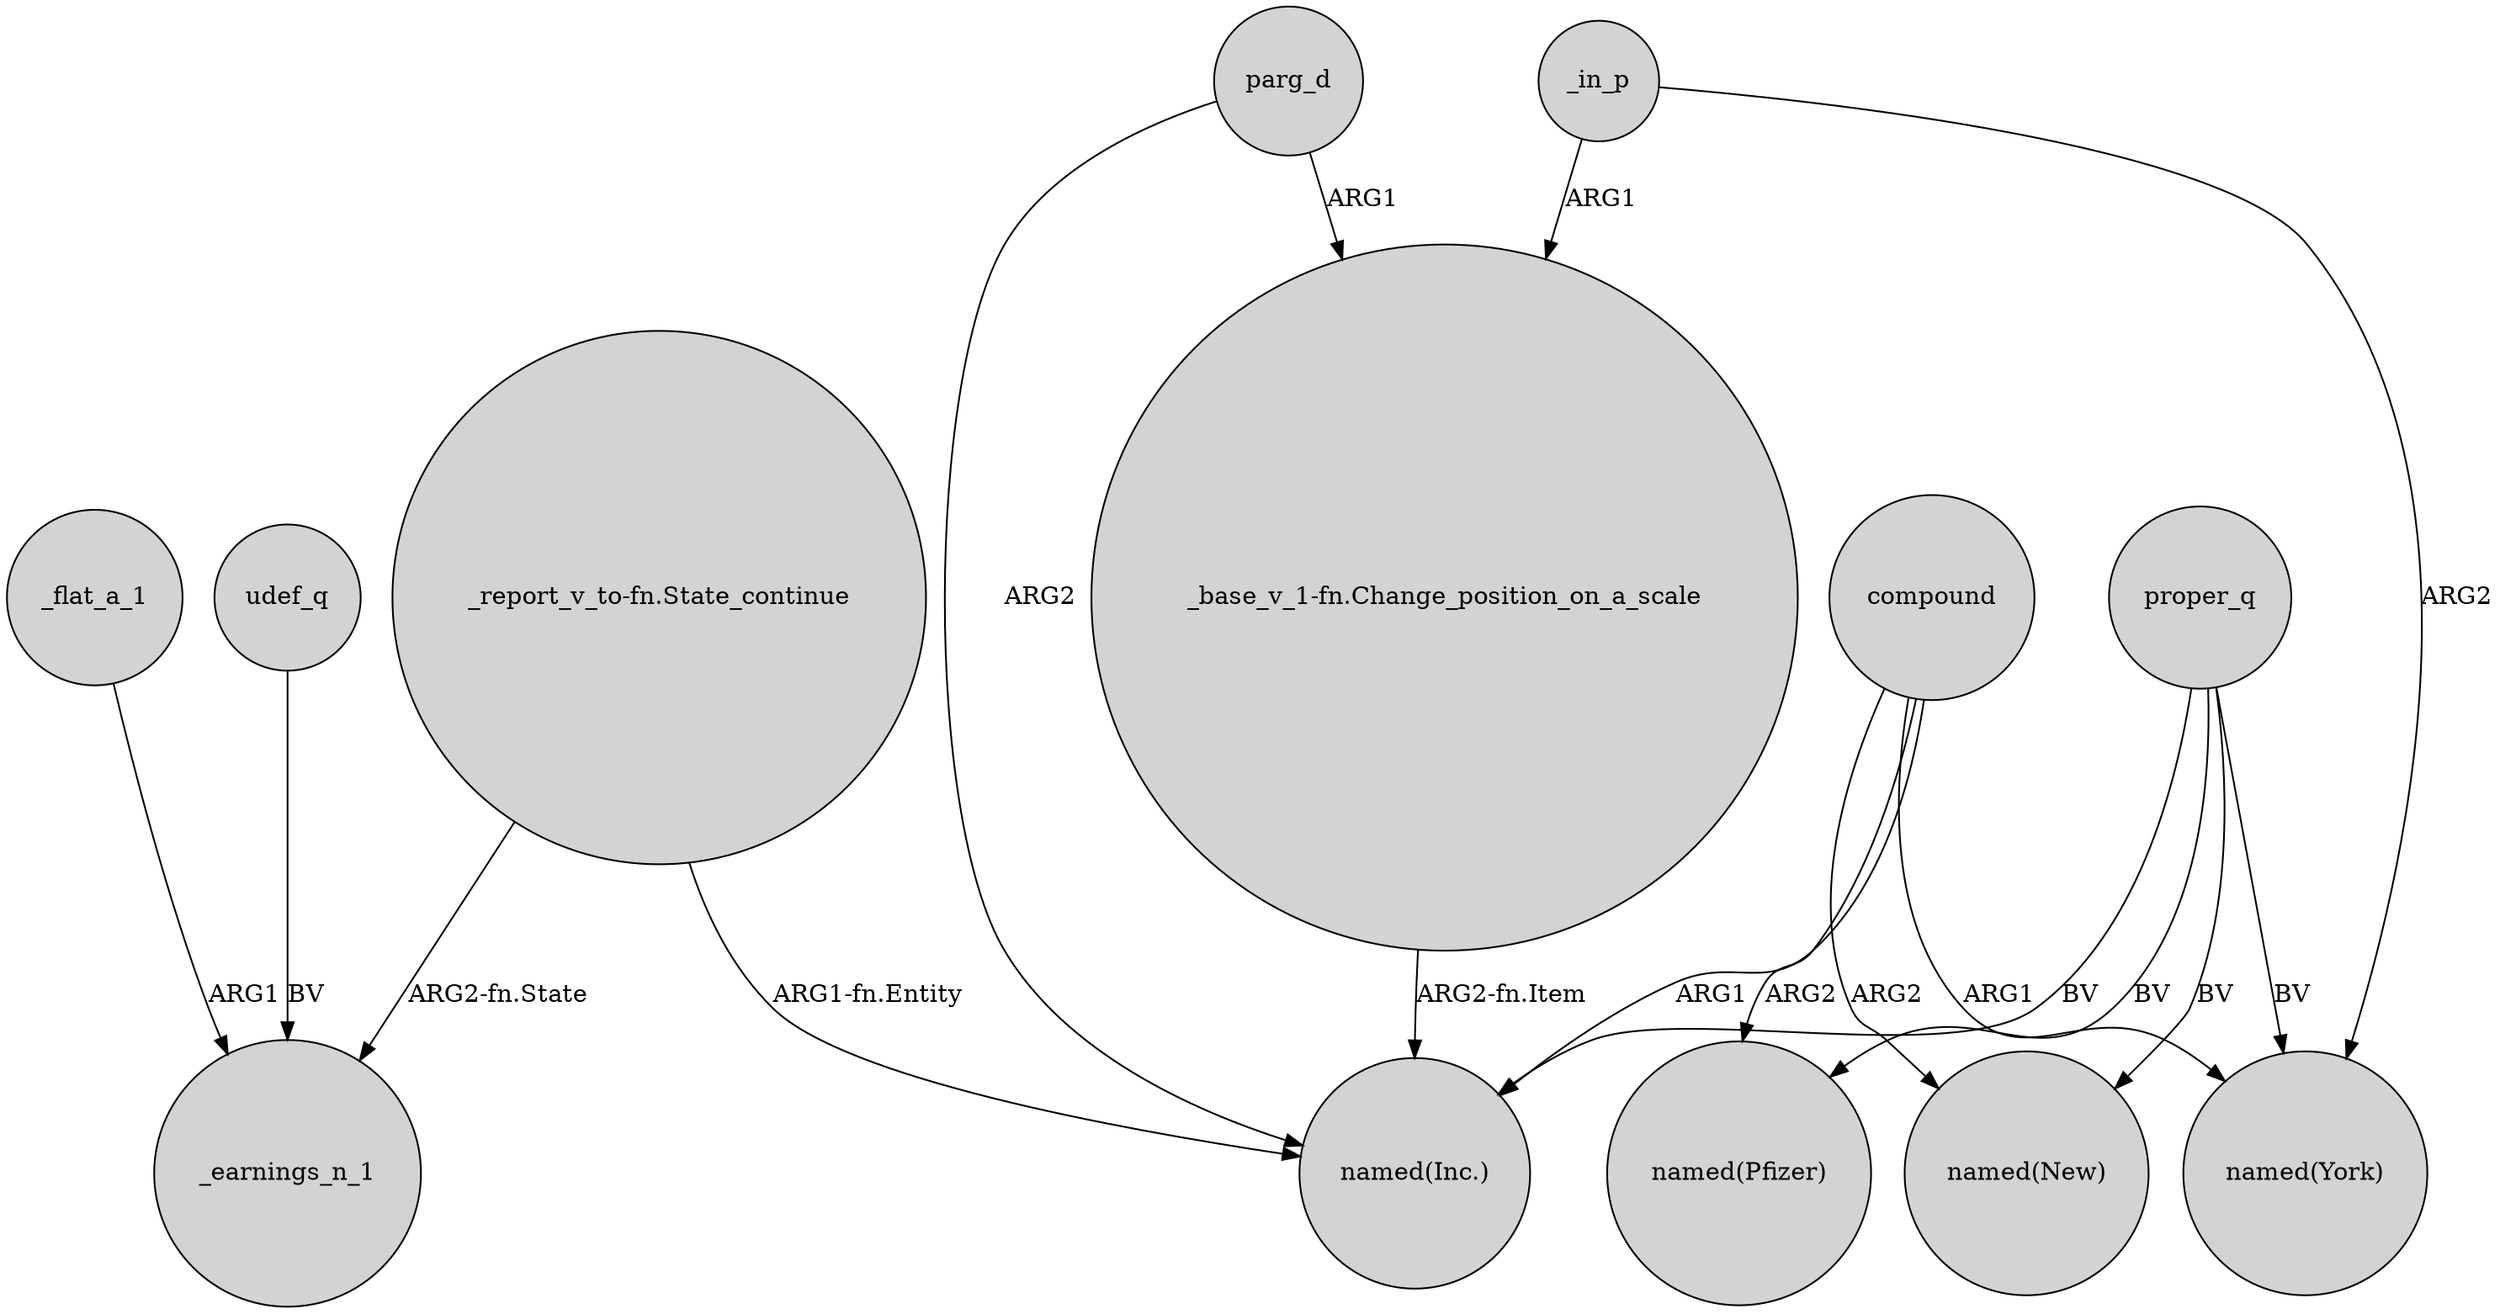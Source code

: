 digraph {
	node [shape=circle style=filled]
	"_report_v_to-fn.State_continue" -> _earnings_n_1 [label="ARG2-fn.State"]
	udef_q -> _earnings_n_1 [label=BV]
	_in_p -> "named(York)" [label=ARG2]
	proper_q -> "named(Pfizer)" [label=BV]
	"_report_v_to-fn.State_continue" -> "named(Inc.)" [label="ARG1-fn.Entity"]
	compound -> "named(York)" [label=ARG1]
	parg_d -> "named(Inc.)" [label=ARG2]
	compound -> "named(Inc.)" [label=ARG1]
	"_base_v_1-fn.Change_position_on_a_scale" -> "named(Inc.)" [label="ARG2-fn.Item"]
	proper_q -> "named(Inc.)" [label=BV]
	parg_d -> "_base_v_1-fn.Change_position_on_a_scale" [label=ARG1]
	proper_q -> "named(York)" [label=BV]
	compound -> "named(New)" [label=ARG2]
	_flat_a_1 -> _earnings_n_1 [label=ARG1]
	compound -> "named(Pfizer)" [label=ARG2]
	_in_p -> "_base_v_1-fn.Change_position_on_a_scale" [label=ARG1]
	proper_q -> "named(New)" [label=BV]
}
